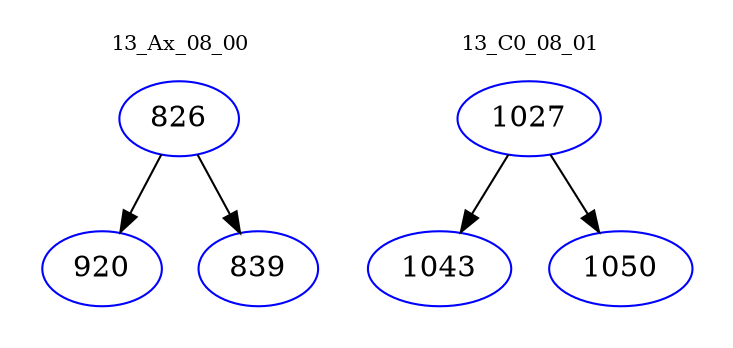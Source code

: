 digraph{
subgraph cluster_0 {
color = white
label = "13_Ax_08_00";
fontsize=10;
T0_826 [label="826", color="blue"]
T0_826 -> T0_920 [color="black"]
T0_920 [label="920", color="blue"]
T0_826 -> T0_839 [color="black"]
T0_839 [label="839", color="blue"]
}
subgraph cluster_1 {
color = white
label = "13_C0_08_01";
fontsize=10;
T1_1027 [label="1027", color="blue"]
T1_1027 -> T1_1043 [color="black"]
T1_1043 [label="1043", color="blue"]
T1_1027 -> T1_1050 [color="black"]
T1_1050 [label="1050", color="blue"]
}
}
